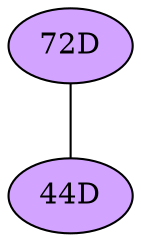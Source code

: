 // The Round Table
graph {
	"72D" [fillcolor="#D3A4FF" style=radial]
	"44D" [fillcolor="#D3A4FF" style=radial]
	"72D" -- "44D" [penwidth=1]
}
